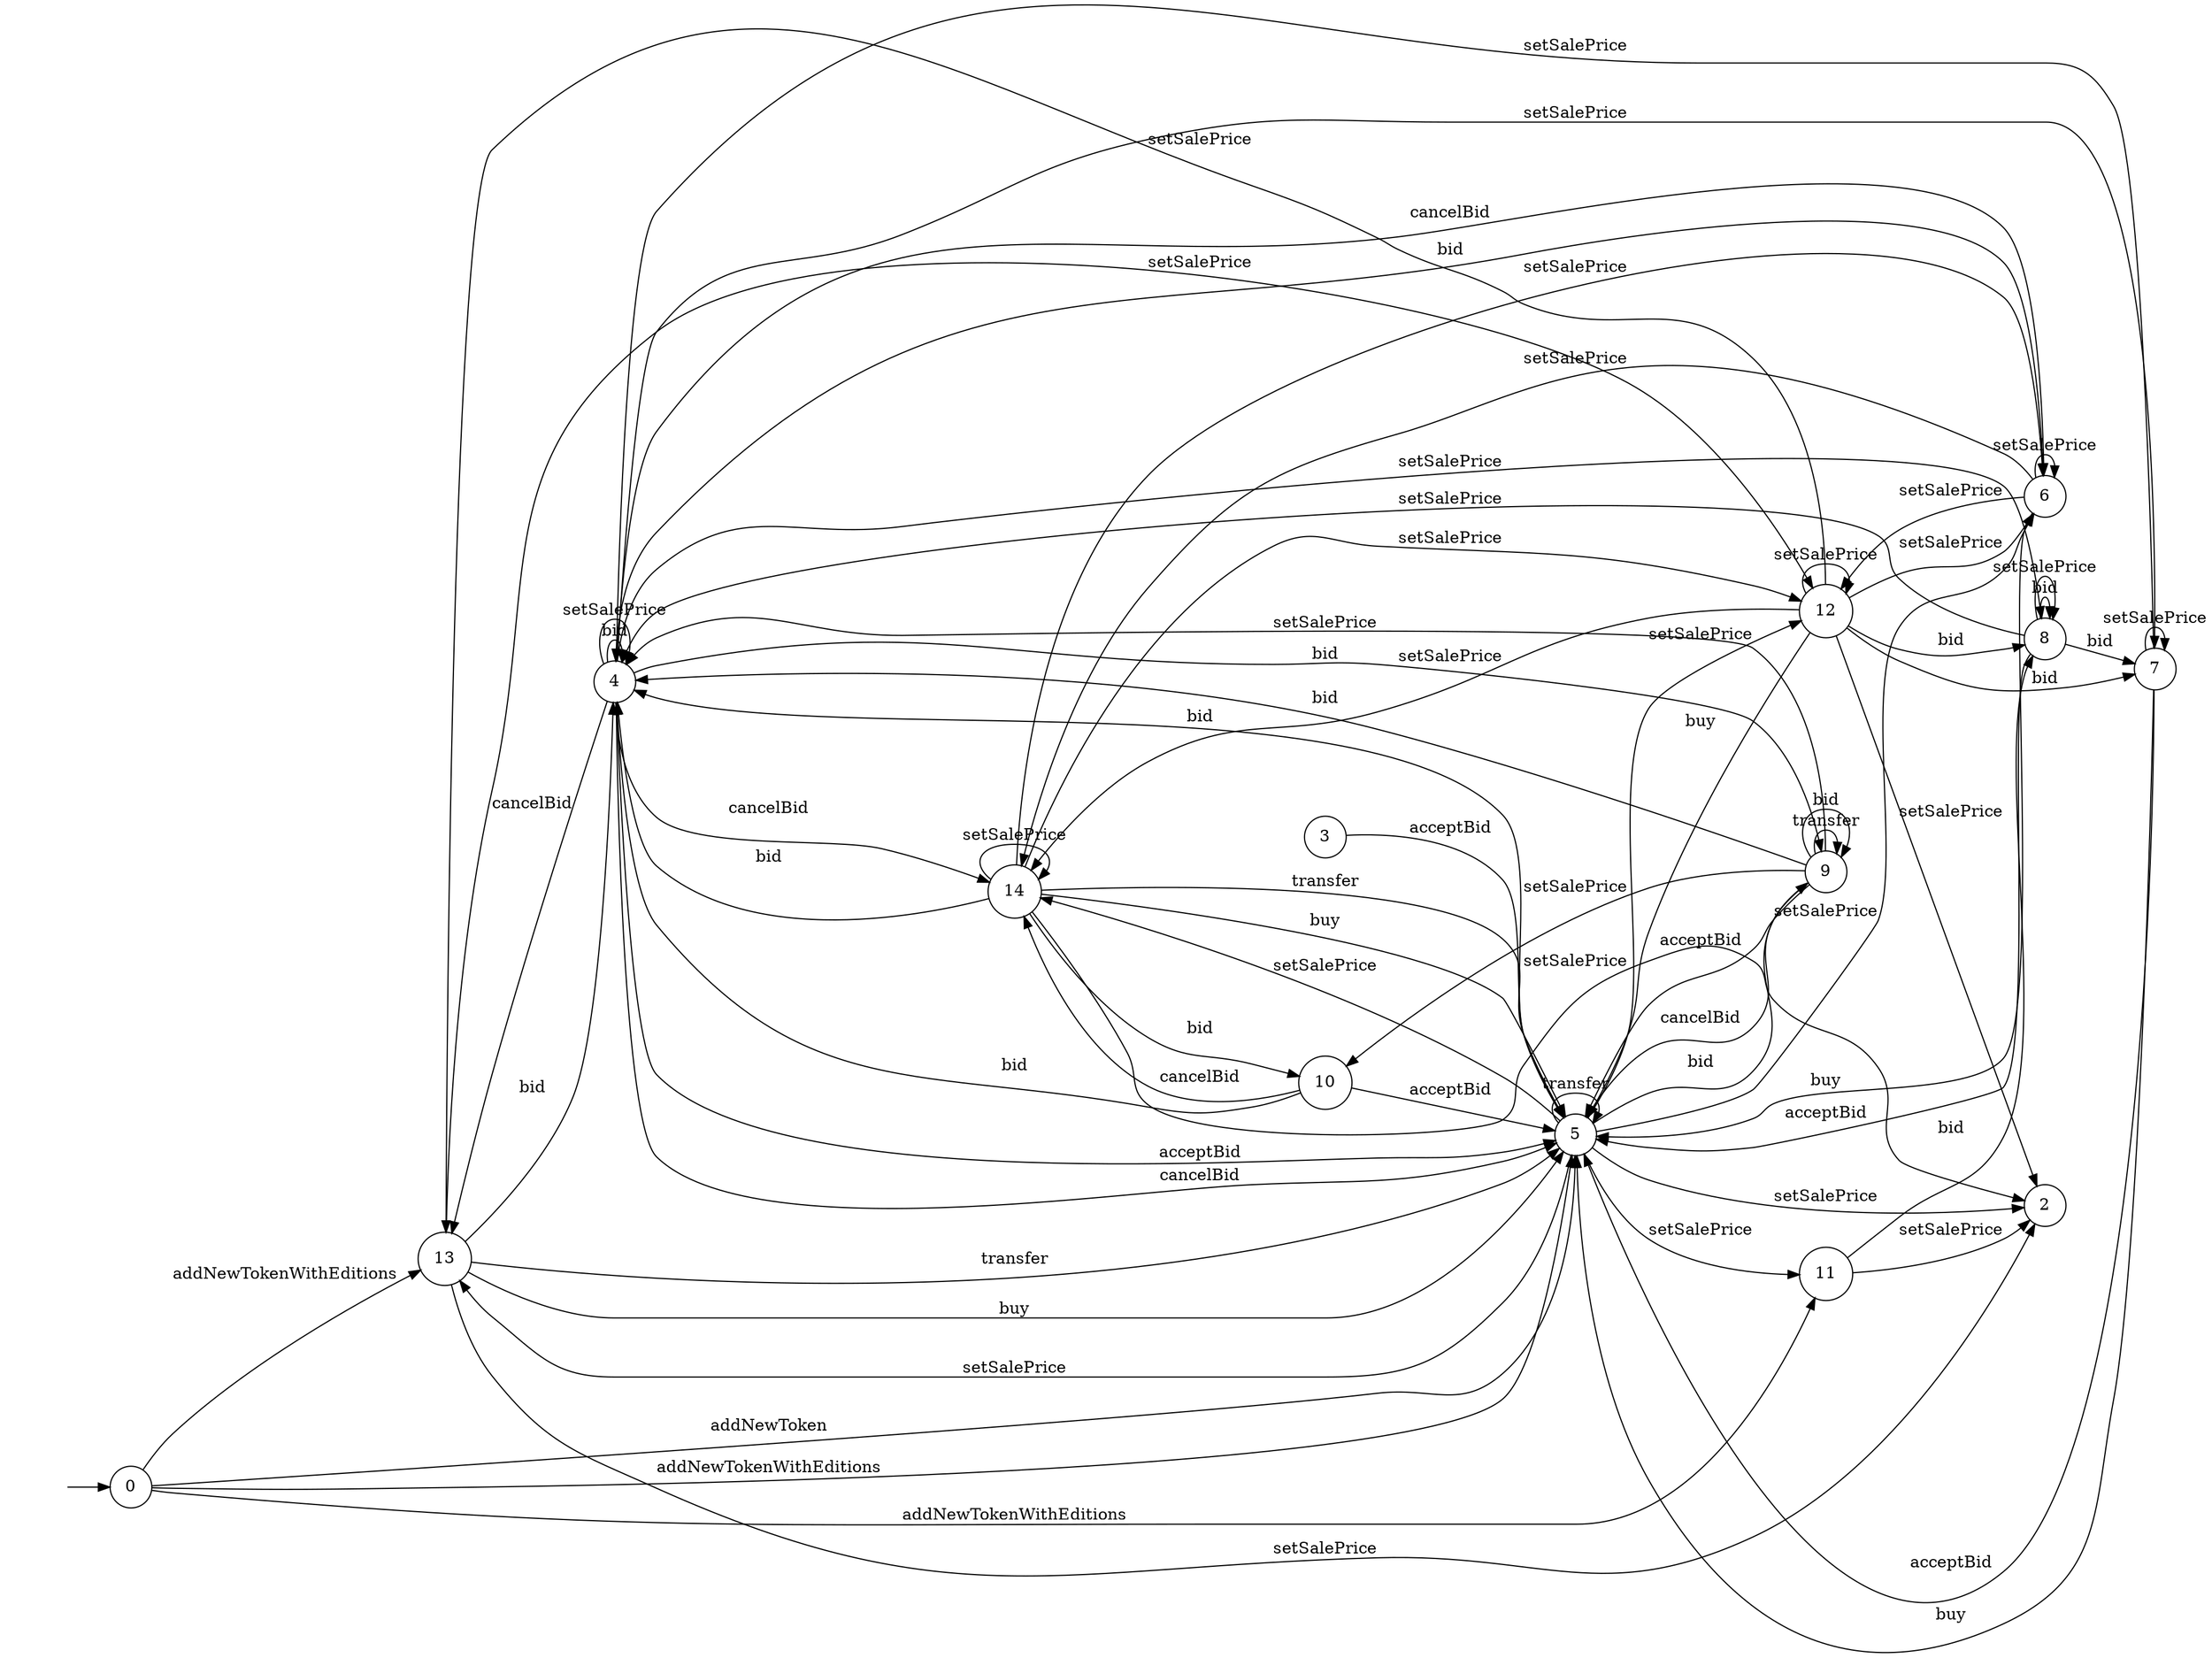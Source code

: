 digraph "./InvConPlus/Dapp-Automata-data/result/model-fix/0x41a322b28d0ff354040e2cbc676f0320d8c8850d/SupeRare/FSM-17" {
	graph [rankdir=LR]
	"" [label="" shape=plaintext]
	10 [label=10 shape=circle]
	14 [label=14 shape=circle]
	4 [label=4 shape=circle]
	8 [label=8 shape=circle]
	9 [label=9 shape=circle]
	12 [label=12 shape=circle]
	13 [label=13 shape=circle]
	6 [label=6 shape=circle]
	7 [label=7 shape=circle]
	2 [label=2 shape=circle]
	3 [label=3 shape=circle]
	5 [label=5 shape=circle]
	11 [label=11 shape=circle]
	0 [label=0 shape=circle]
	"" -> 0 [label=""]
	0 -> 5 [label=addNewToken]
	0 -> 5 [label=addNewTokenWithEditions]
	0 -> 11 [label=addNewTokenWithEditions]
	0 -> 13 [label=addNewTokenWithEditions]
	14 -> 5 [label=transfer]
	14 -> 10 [label=bid]
	14 -> 4 [label=bid]
	14 -> 5 [label=buy]
	14 -> 6 [label=setSalePrice]
	14 -> 12 [label=setSalePrice]
	14 -> 2 [label=setSalePrice]
	14 -> 14 [label=setSalePrice]
	6 -> 4 [label=bid]
	6 -> 5 [label=buy]
	6 -> 6 [label=setSalePrice]
	6 -> 12 [label=setSalePrice]
	6 -> 14 [label=setSalePrice]
	12 -> 7 [label=bid]
	12 -> 8 [label=bid]
	12 -> 5 [label=buy]
	12 -> 14 [label=setSalePrice]
	12 -> 12 [label=setSalePrice]
	12 -> 6 [label=setSalePrice]
	12 -> 13 [label=setSalePrice]
	12 -> 2 [label=setSalePrice]
	10 -> 4 [label=bid]
	10 -> 5 [label=acceptBid]
	10 -> 14 [label=cancelBid]
	8 -> 7 [label=bid]
	8 -> 8 [label=bid]
	8 -> 5 [label=acceptBid]
	8 -> 8 [label=setSalePrice]
	8 -> 4 [label=setSalePrice]
	7 -> 5 [label=acceptBid]
	7 -> 5 [label=buy]
	7 -> 7 [label=setSalePrice]
	7 -> 4 [label=setSalePrice]
	4 -> 9 [label=bid]
	4 -> 4 [label=bid]
	4 -> 5 [label=acceptBid]
	4 -> 5 [label=cancelBid]
	4 -> 6 [label=cancelBid]
	4 -> 13 [label=cancelBid]
	4 -> 14 [label=cancelBid]
	4 -> 7 [label=setSalePrice]
	4 -> 8 [label=setSalePrice]
	4 -> 4 [label=setSalePrice]
	3 -> 5 [label=acceptBid]
	13 -> 5 [label=transfer]
	13 -> 4 [label=bid]
	13 -> 5 [label=buy]
	13 -> 12 [label=setSalePrice]
	13 -> 2 [label=setSalePrice]
	11 -> 8 [label=bid]
	11 -> 2 [label=setSalePrice]
	9 -> 9 [label=transfer]
	9 -> 9 [label=bid]
	9 -> 4 [label=bid]
	9 -> 5 [label=acceptBid]
	9 -> 5 [label=cancelBid]
	9 -> 10 [label=setSalePrice]
	9 -> 4 [label=setSalePrice]
	5 -> 5 [label=transfer]
	5 -> 9 [label=bid]
	5 -> 4 [label=bid]
	5 -> 14 [label=setSalePrice]
	5 -> 12 [label=setSalePrice]
	5 -> 6 [label=setSalePrice]
	5 -> 13 [label=setSalePrice]
	5 -> 2 [label=setSalePrice]
	5 -> 11 [label=setSalePrice]
}
